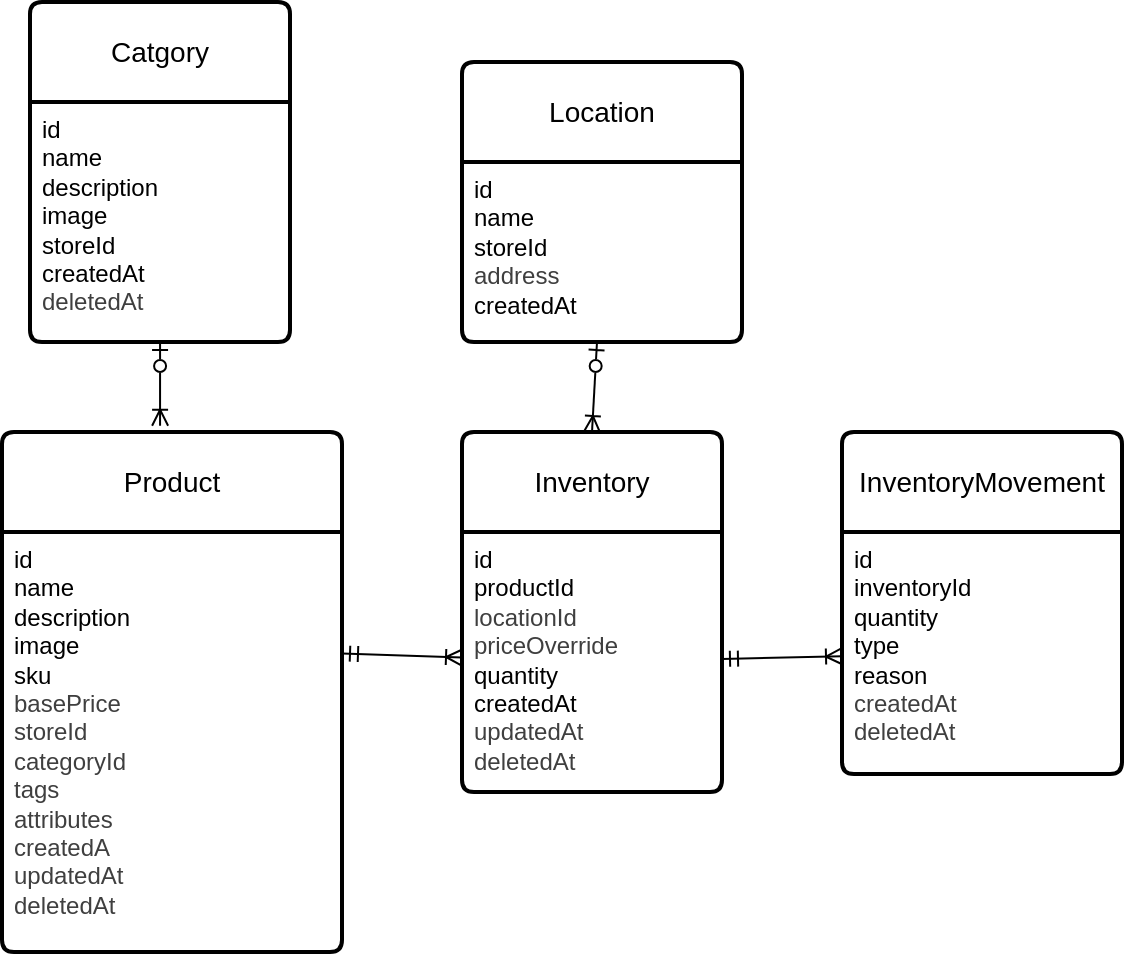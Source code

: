 <mxfile>
    <diagram id="9uVWBhfwaP51Y1xseg3m" name="Page-1">
        <mxGraphModel dx="588" dy="436" grid="1" gridSize="10" guides="1" tooltips="1" connect="1" arrows="1" fold="1" page="1" pageScale="1" pageWidth="850" pageHeight="1100" math="0" shadow="0">
            <root>
                <mxCell id="0"/>
                <mxCell id="1" parent="0"/>
                <mxCell id="17" value="Product" style="swimlane;childLayout=stackLayout;horizontal=1;startSize=50;horizontalStack=0;rounded=1;fontSize=14;fontStyle=0;strokeWidth=2;resizeParent=0;resizeLast=1;shadow=0;dashed=0;align=center;arcSize=4;whiteSpace=wrap;html=1;" parent="1" vertex="1">
                    <mxGeometry x="100" y="433" width="170" height="260" as="geometry"/>
                </mxCell>
                <mxCell id="18" value="id&lt;br&gt;name&lt;div&gt;&lt;div&gt;&lt;div&gt;description&lt;/div&gt;&lt;div&gt;image&lt;/div&gt;&lt;div&gt;sku&lt;/div&gt;&lt;div&gt;&lt;span style=&quot;color: rgb(63, 63, 63); background-color: transparent;&quot;&gt;basePrice&lt;/span&gt;&lt;/div&gt;&lt;div&gt;&lt;span style=&quot;color: rgb(63, 63, 63); background-color: transparent;&quot;&gt;storeId&lt;/span&gt;&lt;/div&gt;&lt;div&gt;&lt;span style=&quot;color: rgb(63, 63, 63); background-color: transparent;&quot;&gt;categoryId&lt;/span&gt;&lt;/div&gt;&lt;div&gt;&lt;span style=&quot;color: rgb(63, 63, 63); background-color: transparent;&quot;&gt;tags&lt;/span&gt;&lt;/div&gt;&lt;div&gt;&lt;span style=&quot;color: rgb(63, 63, 63); background-color: transparent;&quot;&gt;attributes&lt;/span&gt;&lt;/div&gt;&lt;div&gt;&lt;span style=&quot;color: rgb(63, 63, 63); background-color: transparent;&quot;&gt;createdA&lt;/span&gt;&lt;/div&gt;&lt;div&gt;&lt;span style=&quot;color: rgb(63, 63, 63); background-color: transparent;&quot;&gt;updatedAt&lt;/span&gt;&lt;/div&gt;&lt;div&gt;&lt;span style=&quot;color: rgb(63, 63, 63); background-color: transparent;&quot;&gt;deletedAt&lt;/span&gt;&lt;/div&gt;&lt;/div&gt;&lt;/div&gt;" style="align=left;strokeColor=none;fillColor=none;spacingLeft=4;fontSize=12;verticalAlign=top;resizable=0;rotatable=0;part=1;html=1;" parent="17" vertex="1">
                    <mxGeometry y="50" width="170" height="210" as="geometry"/>
                </mxCell>
                <mxCell id="21" value="Catgory" style="swimlane;childLayout=stackLayout;horizontal=1;startSize=50;horizontalStack=0;rounded=1;fontSize=14;fontStyle=0;strokeWidth=2;resizeParent=0;resizeLast=1;shadow=0;dashed=0;align=center;arcSize=4;whiteSpace=wrap;html=1;" parent="1" vertex="1">
                    <mxGeometry x="114" y="218" width="130" height="170" as="geometry"/>
                </mxCell>
                <mxCell id="22" value="id&lt;br&gt;name&lt;div&gt;description&lt;/div&gt;&lt;div&gt;image&lt;/div&gt;&lt;div&gt;&lt;span style=&quot;background-color: transparent;&quot;&gt;storeId&lt;/span&gt;&lt;/div&gt;&lt;div&gt;&lt;span style=&quot;background-color: transparent;&quot;&gt;createdAt&lt;/span&gt;&lt;/div&gt;&lt;div&gt;&lt;span style=&quot;color: rgb(63, 63, 63); background-color: transparent;&quot;&gt;deletedAt&lt;/span&gt;&lt;/div&gt;" style="align=left;strokeColor=none;fillColor=none;spacingLeft=4;fontSize=12;verticalAlign=top;resizable=0;rotatable=0;part=1;html=1;" parent="21" vertex="1">
                    <mxGeometry y="50" width="130" height="120" as="geometry"/>
                </mxCell>
                <mxCell id="23" value="Location" style="swimlane;childLayout=stackLayout;horizontal=1;startSize=50;horizontalStack=0;rounded=1;fontSize=14;fontStyle=0;strokeWidth=2;resizeParent=0;resizeLast=1;shadow=0;dashed=0;align=center;arcSize=4;whiteSpace=wrap;html=1;" parent="1" vertex="1">
                    <mxGeometry x="330" y="248" width="140" height="140" as="geometry"/>
                </mxCell>
                <mxCell id="24" value="id&lt;br&gt;name&lt;div&gt;&lt;span style=&quot;background-color: transparent;&quot;&gt;storeId&lt;/span&gt;&lt;/div&gt;&lt;div&gt;&lt;span style=&quot;color: rgb(63, 63, 63); background-color: transparent;&quot;&gt;address&lt;/span&gt;&lt;/div&gt;&lt;div&gt;&lt;span style=&quot;background-color: transparent;&quot;&gt;createdAt&lt;/span&gt;&lt;/div&gt;" style="align=left;strokeColor=none;fillColor=none;spacingLeft=4;fontSize=12;verticalAlign=top;resizable=0;rotatable=0;part=1;html=1;" parent="23" vertex="1">
                    <mxGeometry y="50" width="140" height="90" as="geometry"/>
                </mxCell>
                <mxCell id="25" value="Inventory" style="swimlane;childLayout=stackLayout;horizontal=1;startSize=50;horizontalStack=0;rounded=1;fontSize=14;fontStyle=0;strokeWidth=2;resizeParent=0;resizeLast=1;shadow=0;dashed=0;align=center;arcSize=4;whiteSpace=wrap;html=1;" parent="1" vertex="1">
                    <mxGeometry x="330" y="433" width="130" height="180" as="geometry"/>
                </mxCell>
                <mxCell id="26" value="id&lt;br&gt;&lt;div&gt;&lt;font color=&quot;#000000&quot;&gt;productId&lt;/font&gt;&lt;/div&gt;&lt;div&gt;&lt;span style=&quot;color: rgb(63, 63, 63); background-color: transparent;&quot;&gt;locationId&lt;/span&gt;&lt;/div&gt;&lt;div&gt;&lt;span style=&quot;color: rgb(63, 63, 63); background-color: transparent;&quot;&gt;priceOverride&lt;/span&gt;&lt;/div&gt;&lt;div&gt;quantity&lt;/div&gt;&lt;div&gt;&lt;span style=&quot;background-color: transparent;&quot;&gt;createdAt&lt;/span&gt;&lt;/div&gt;&lt;div&gt;&lt;span style=&quot;color: rgb(63, 63, 63);&quot;&gt;updatedAt&lt;/span&gt;&lt;span style=&quot;background-color: transparent;&quot;&gt;&lt;/span&gt;&lt;/div&gt;&lt;div&gt;&lt;span style=&quot;color: rgb(63, 63, 63); background-color: transparent;&quot;&gt;deletedAt&lt;/span&gt;&lt;/div&gt;" style="align=left;strokeColor=none;fillColor=none;spacingLeft=4;fontSize=12;verticalAlign=top;resizable=0;rotatable=0;part=1;html=1;" parent="25" vertex="1">
                    <mxGeometry y="50" width="130" height="130" as="geometry"/>
                </mxCell>
                <mxCell id="27" value="InventoryMovement" style="swimlane;childLayout=stackLayout;horizontal=1;startSize=50;horizontalStack=0;rounded=1;fontSize=14;fontStyle=0;strokeWidth=2;resizeParent=0;resizeLast=1;shadow=0;dashed=0;align=center;arcSize=4;whiteSpace=wrap;html=1;" parent="1" vertex="1">
                    <mxGeometry x="520" y="433" width="140" height="171" as="geometry"/>
                </mxCell>
                <mxCell id="28" value="id&lt;br&gt;&lt;div&gt;&lt;font color=&quot;#000000&quot;&gt;inventoryId&lt;/font&gt;&lt;/div&gt;&lt;div&gt;&lt;font color=&quot;#000000&quot;&gt;quantity&lt;/font&gt;&lt;/div&gt;&lt;div&gt;&lt;font color=&quot;#000000&quot;&gt;type&lt;/font&gt;&lt;/div&gt;&lt;div&gt;&lt;font color=&quot;#000000&quot;&gt;reason&lt;/font&gt;&lt;/div&gt;&lt;div&gt;&lt;span style=&quot;color: rgb(63, 63, 63); background-color: transparent;&quot;&gt;createdAt&lt;/span&gt;&lt;/div&gt;&lt;div&gt;&lt;span style=&quot;color: rgb(63, 63, 63); background-color: transparent;&quot;&gt;deletedAt&lt;/span&gt;&lt;/div&gt;" style="align=left;strokeColor=none;fillColor=none;spacingLeft=4;fontSize=12;verticalAlign=top;resizable=0;rotatable=0;part=1;html=1;" parent="27" vertex="1">
                    <mxGeometry y="50" width="140" height="121" as="geometry"/>
                </mxCell>
                <mxCell id="31" style="edgeStyle=none;html=1;entryX=0.465;entryY=-0.012;entryDx=0;entryDy=0;entryPerimeter=0;endArrow=ERoneToMany;endFill=0;startArrow=ERzeroToOne;startFill=0;" parent="1" source="21" target="17" edge="1">
                    <mxGeometry relative="1" as="geometry"/>
                </mxCell>
                <mxCell id="32" style="edgeStyle=none;html=1;startArrow=ERmandOne;startFill=0;endArrow=ERoneToMany;endFill=0;" parent="1" target="26" edge="1">
                    <mxGeometry relative="1" as="geometry">
                        <mxPoint x="270" y="543.69" as="sourcePoint"/>
                        <mxPoint x="330" y="525.119" as="targetPoint"/>
                    </mxGeometry>
                </mxCell>
                <mxCell id="33" style="edgeStyle=none;html=1;startArrow=ERmandOne;startFill=0;endArrow=ERoneToMany;endFill=0;" parent="1" source="26" target="28" edge="1">
                    <mxGeometry relative="1" as="geometry">
                        <mxPoint x="460" y="530.0" as="sourcePoint"/>
                        <mxPoint x="540" y="530.0" as="targetPoint"/>
                    </mxGeometry>
                </mxCell>
                <mxCell id="35" style="edgeStyle=none;html=1;entryX=0.5;entryY=0;entryDx=0;entryDy=0;endArrow=ERoneToMany;endFill=0;startArrow=ERzeroToOne;startFill=0;" parent="1" source="24" target="25" edge="1">
                    <mxGeometry relative="1" as="geometry"/>
                </mxCell>
            </root>
        </mxGraphModel>
    </diagram>
</mxfile>